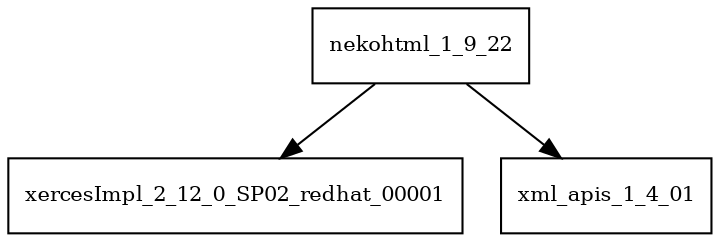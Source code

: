 digraph nekohtml_1_9_22_dependencies {
  node [shape = box, fontsize=10.0];
  nekohtml_1_9_22 -> xercesImpl_2_12_0_SP02_redhat_00001;
  nekohtml_1_9_22 -> xml_apis_1_4_01;
}
